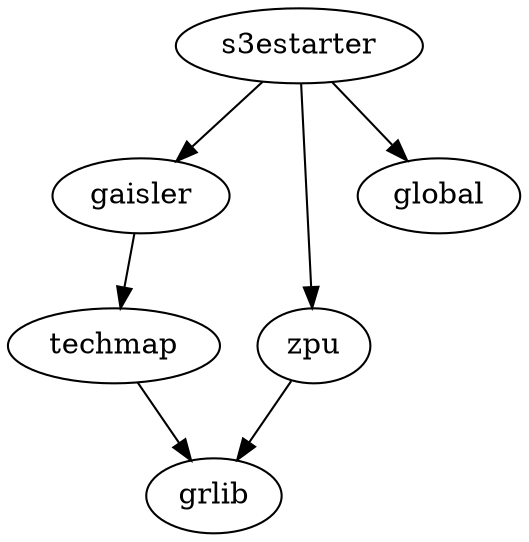 digraph G {
    s3estarter -> gaisler
    s3estarter -> zpu
    s3estarter -> global
    gaisler -> techmap
    zpu -> grlib
    techmap -> grlib
}
